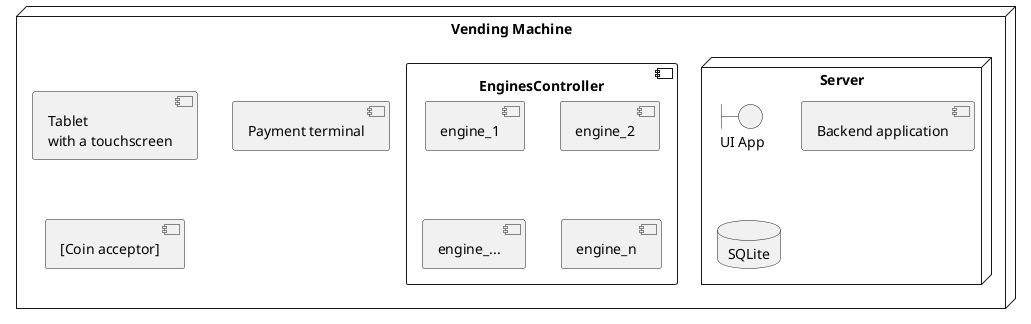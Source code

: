 @startuml
node VM as "Vending Machine" {
    component "Tablet\nwith a touchscreen" as tablet
    node "Server" as server {
        boundary "UI App" as ui
        component "Backend application"
        database "SQLite" as db
    }
    component "Payment terminal" as terminal
    component "[Coin acceptor]" as coinacceptor
    component EnginesController as engines {
        component engine_1
        component engine_2
        component engine_...
        component engine_n
    }
}
@enduml